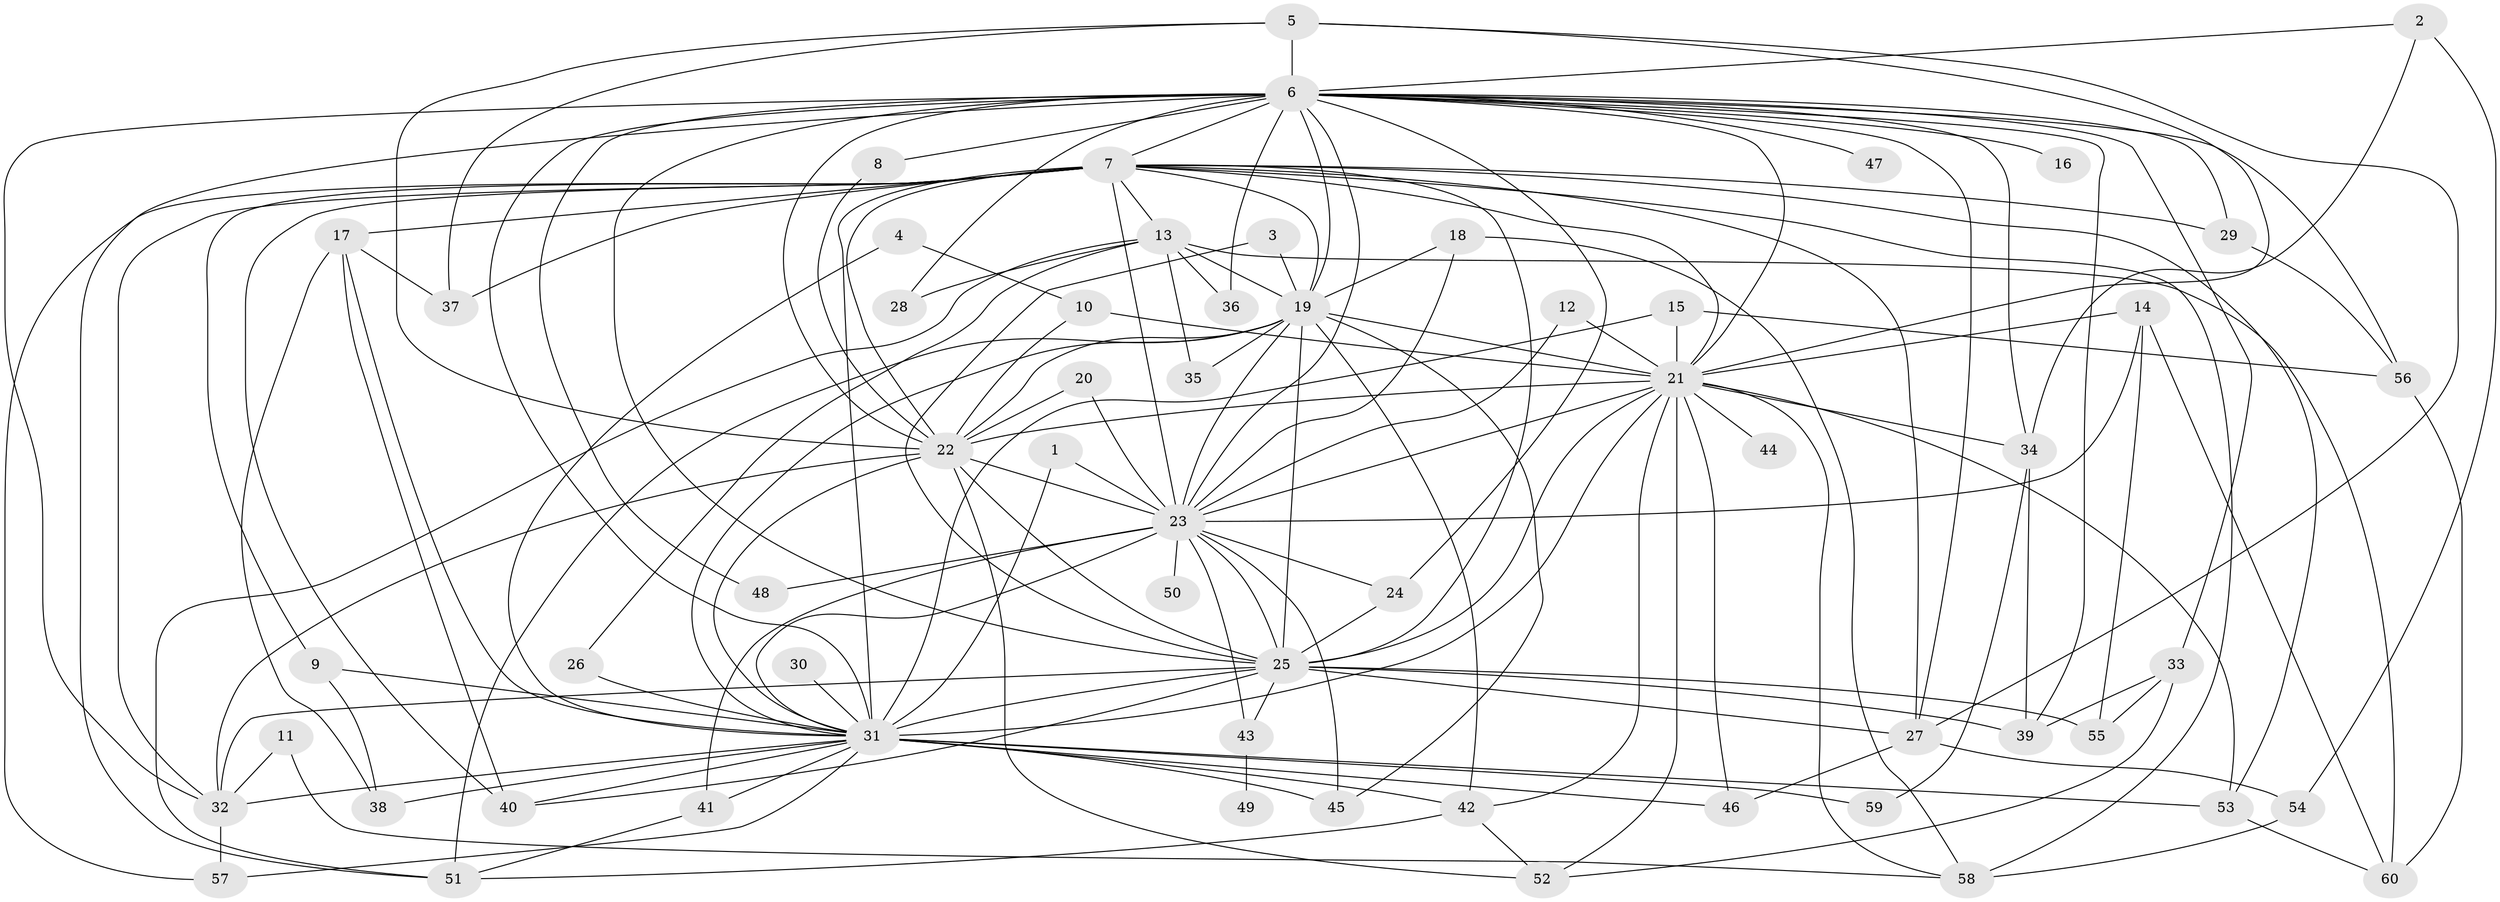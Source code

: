 // original degree distribution, {25: 0.016666666666666666, 19: 0.008333333333333333, 20: 0.016666666666666666, 21: 0.008333333333333333, 26: 0.016666666666666666, 15: 0.008333333333333333, 32: 0.008333333333333333, 5: 0.06666666666666667, 6: 0.025, 2: 0.5666666666666667, 3: 0.19166666666666668, 4: 0.058333333333333334, 10: 0.008333333333333333}
// Generated by graph-tools (version 1.1) at 2025/01/03/09/25 03:01:19]
// undirected, 60 vertices, 154 edges
graph export_dot {
graph [start="1"]
  node [color=gray90,style=filled];
  1;
  2;
  3;
  4;
  5;
  6;
  7;
  8;
  9;
  10;
  11;
  12;
  13;
  14;
  15;
  16;
  17;
  18;
  19;
  20;
  21;
  22;
  23;
  24;
  25;
  26;
  27;
  28;
  29;
  30;
  31;
  32;
  33;
  34;
  35;
  36;
  37;
  38;
  39;
  40;
  41;
  42;
  43;
  44;
  45;
  46;
  47;
  48;
  49;
  50;
  51;
  52;
  53;
  54;
  55;
  56;
  57;
  58;
  59;
  60;
  1 -- 23 [weight=1.0];
  1 -- 31 [weight=1.0];
  2 -- 6 [weight=1.0];
  2 -- 34 [weight=1.0];
  2 -- 54 [weight=1.0];
  3 -- 19 [weight=1.0];
  3 -- 25 [weight=1.0];
  4 -- 10 [weight=1.0];
  4 -- 31 [weight=2.0];
  5 -- 6 [weight=2.0];
  5 -- 21 [weight=1.0];
  5 -- 22 [weight=1.0];
  5 -- 27 [weight=1.0];
  5 -- 37 [weight=1.0];
  6 -- 7 [weight=4.0];
  6 -- 8 [weight=1.0];
  6 -- 16 [weight=1.0];
  6 -- 19 [weight=1.0];
  6 -- 21 [weight=1.0];
  6 -- 22 [weight=1.0];
  6 -- 23 [weight=1.0];
  6 -- 24 [weight=1.0];
  6 -- 25 [weight=1.0];
  6 -- 27 [weight=1.0];
  6 -- 28 [weight=1.0];
  6 -- 29 [weight=1.0];
  6 -- 31 [weight=2.0];
  6 -- 32 [weight=1.0];
  6 -- 33 [weight=1.0];
  6 -- 34 [weight=2.0];
  6 -- 36 [weight=1.0];
  6 -- 39 [weight=1.0];
  6 -- 47 [weight=1.0];
  6 -- 48 [weight=1.0];
  6 -- 51 [weight=1.0];
  6 -- 56 [weight=1.0];
  7 -- 9 [weight=1.0];
  7 -- 13 [weight=2.0];
  7 -- 17 [weight=1.0];
  7 -- 19 [weight=2.0];
  7 -- 21 [weight=2.0];
  7 -- 22 [weight=6.0];
  7 -- 23 [weight=3.0];
  7 -- 25 [weight=3.0];
  7 -- 27 [weight=1.0];
  7 -- 29 [weight=1.0];
  7 -- 31 [weight=5.0];
  7 -- 32 [weight=1.0];
  7 -- 37 [weight=1.0];
  7 -- 40 [weight=2.0];
  7 -- 53 [weight=1.0];
  7 -- 57 [weight=1.0];
  7 -- 58 [weight=1.0];
  8 -- 22 [weight=1.0];
  9 -- 31 [weight=1.0];
  9 -- 38 [weight=1.0];
  10 -- 21 [weight=1.0];
  10 -- 22 [weight=1.0];
  11 -- 32 [weight=1.0];
  11 -- 58 [weight=1.0];
  12 -- 21 [weight=1.0];
  12 -- 23 [weight=1.0];
  13 -- 19 [weight=2.0];
  13 -- 26 [weight=1.0];
  13 -- 28 [weight=1.0];
  13 -- 35 [weight=1.0];
  13 -- 36 [weight=1.0];
  13 -- 51 [weight=1.0];
  13 -- 60 [weight=1.0];
  14 -- 21 [weight=2.0];
  14 -- 23 [weight=1.0];
  14 -- 55 [weight=1.0];
  14 -- 60 [weight=1.0];
  15 -- 21 [weight=1.0];
  15 -- 31 [weight=1.0];
  15 -- 56 [weight=1.0];
  17 -- 31 [weight=1.0];
  17 -- 37 [weight=1.0];
  17 -- 38 [weight=1.0];
  17 -- 40 [weight=1.0];
  18 -- 19 [weight=1.0];
  18 -- 23 [weight=1.0];
  18 -- 58 [weight=1.0];
  19 -- 21 [weight=1.0];
  19 -- 22 [weight=1.0];
  19 -- 23 [weight=3.0];
  19 -- 25 [weight=1.0];
  19 -- 31 [weight=3.0];
  19 -- 35 [weight=1.0];
  19 -- 42 [weight=1.0];
  19 -- 45 [weight=1.0];
  19 -- 51 [weight=1.0];
  20 -- 22 [weight=1.0];
  20 -- 23 [weight=2.0];
  21 -- 22 [weight=1.0];
  21 -- 23 [weight=1.0];
  21 -- 25 [weight=1.0];
  21 -- 31 [weight=4.0];
  21 -- 34 [weight=1.0];
  21 -- 42 [weight=1.0];
  21 -- 44 [weight=1.0];
  21 -- 46 [weight=1.0];
  21 -- 52 [weight=1.0];
  21 -- 53 [weight=1.0];
  21 -- 58 [weight=1.0];
  22 -- 23 [weight=1.0];
  22 -- 25 [weight=1.0];
  22 -- 31 [weight=2.0];
  22 -- 32 [weight=1.0];
  22 -- 52 [weight=1.0];
  23 -- 24 [weight=1.0];
  23 -- 25 [weight=1.0];
  23 -- 31 [weight=2.0];
  23 -- 41 [weight=1.0];
  23 -- 43 [weight=1.0];
  23 -- 45 [weight=1.0];
  23 -- 48 [weight=1.0];
  23 -- 50 [weight=1.0];
  24 -- 25 [weight=1.0];
  25 -- 27 [weight=1.0];
  25 -- 31 [weight=3.0];
  25 -- 32 [weight=1.0];
  25 -- 39 [weight=2.0];
  25 -- 40 [weight=1.0];
  25 -- 43 [weight=1.0];
  25 -- 55 [weight=1.0];
  26 -- 31 [weight=2.0];
  27 -- 46 [weight=1.0];
  27 -- 54 [weight=1.0];
  29 -- 56 [weight=1.0];
  30 -- 31 [weight=1.0];
  31 -- 32 [weight=1.0];
  31 -- 38 [weight=1.0];
  31 -- 40 [weight=1.0];
  31 -- 41 [weight=1.0];
  31 -- 42 [weight=2.0];
  31 -- 45 [weight=1.0];
  31 -- 46 [weight=1.0];
  31 -- 53 [weight=2.0];
  31 -- 57 [weight=1.0];
  31 -- 59 [weight=1.0];
  32 -- 57 [weight=1.0];
  33 -- 39 [weight=1.0];
  33 -- 52 [weight=1.0];
  33 -- 55 [weight=1.0];
  34 -- 39 [weight=1.0];
  34 -- 59 [weight=1.0];
  41 -- 51 [weight=1.0];
  42 -- 51 [weight=1.0];
  42 -- 52 [weight=1.0];
  43 -- 49 [weight=1.0];
  53 -- 60 [weight=1.0];
  54 -- 58 [weight=1.0];
  56 -- 60 [weight=1.0];
}
